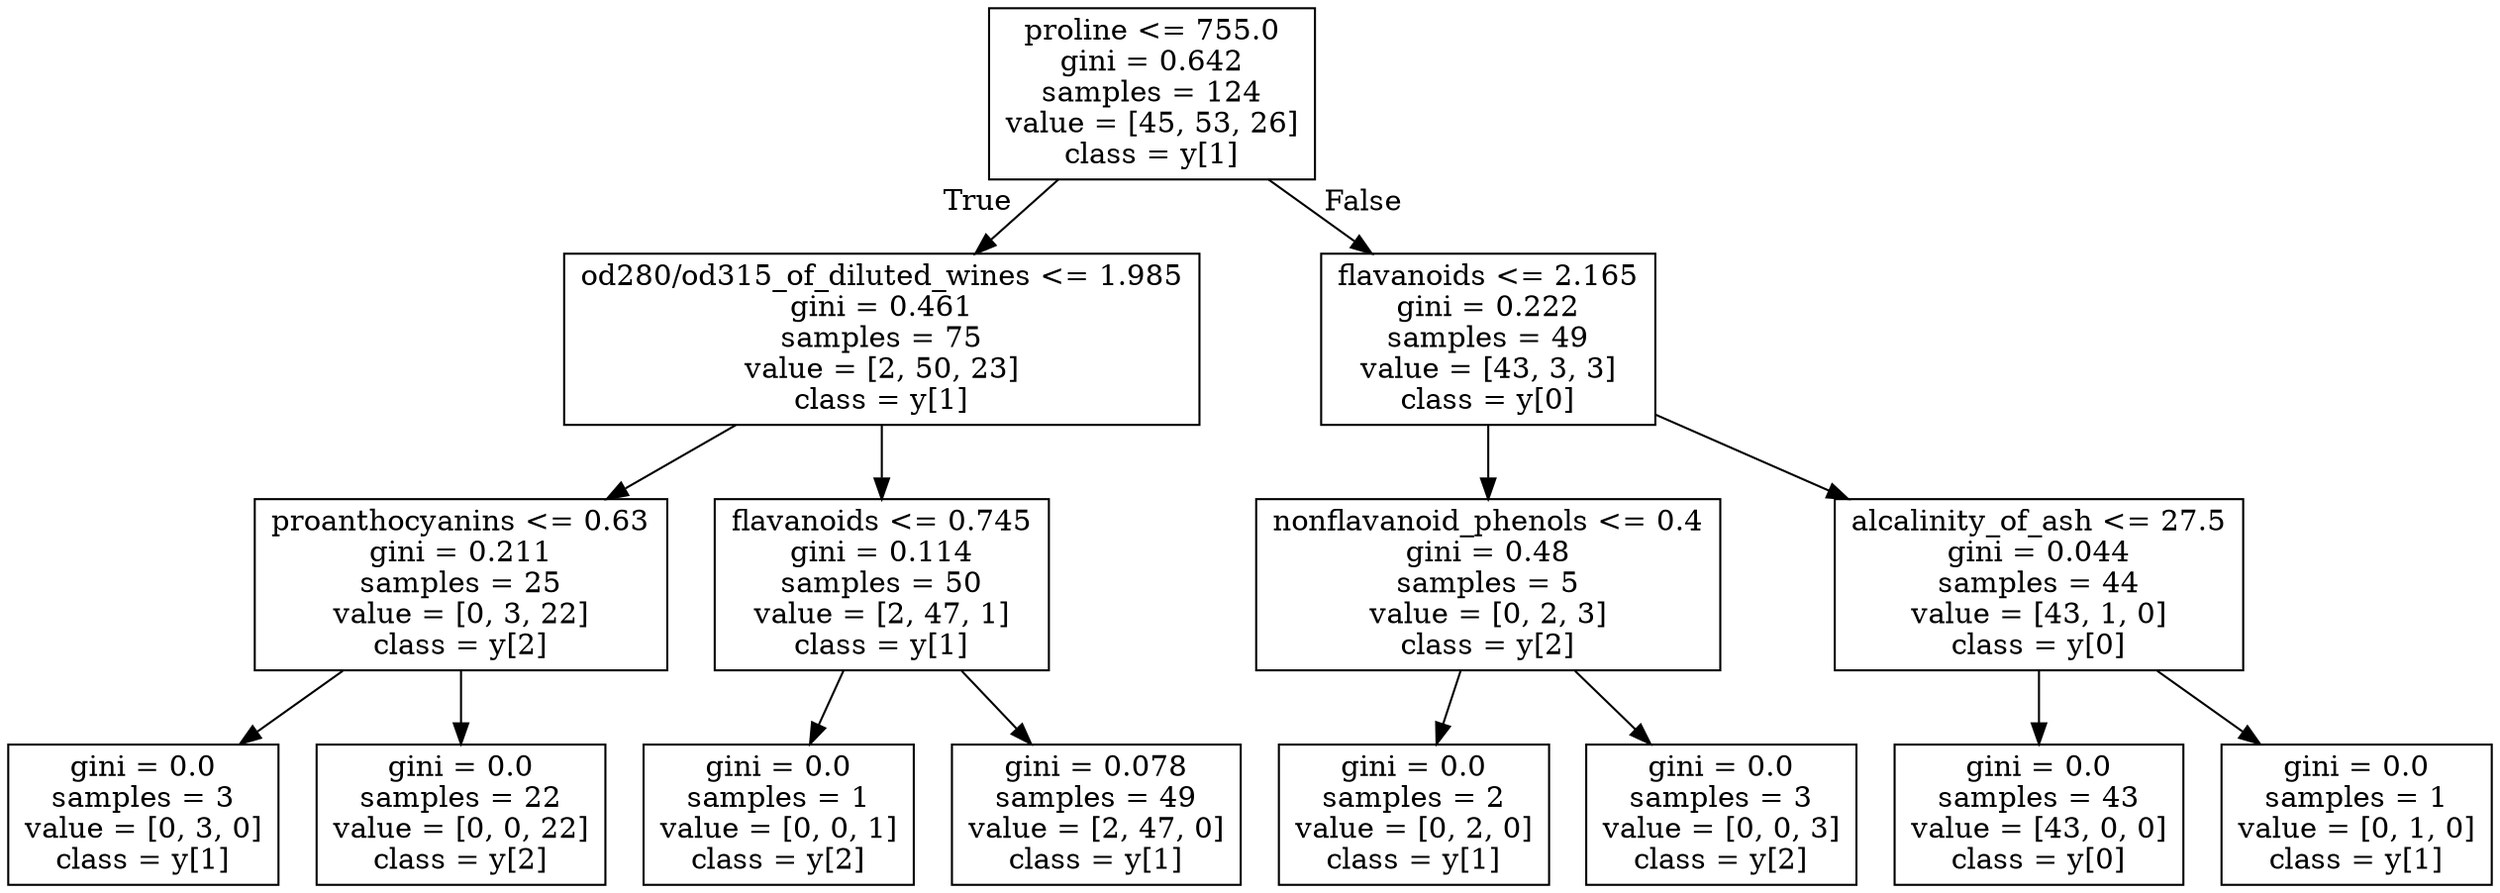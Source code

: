 digraph Tree {
node [shape=box] ;
0 [label="proline <= 755.0\ngini = 0.642\nsamples = 124\nvalue = [45, 53, 26]\nclass = y[1]"] ;
1 [label="od280/od315_of_diluted_wines <= 1.985\ngini = 0.461\nsamples = 75\nvalue = [2, 50, 23]\nclass = y[1]"] ;
0 -> 1 [labeldistance=2.5, labelangle=45, headlabel="True"] ;
2 [label="proanthocyanins <= 0.63\ngini = 0.211\nsamples = 25\nvalue = [0, 3, 22]\nclass = y[2]"] ;
1 -> 2 ;
3 [label="gini = 0.0\nsamples = 3\nvalue = [0, 3, 0]\nclass = y[1]"] ;
2 -> 3 ;
4 [label="gini = 0.0\nsamples = 22\nvalue = [0, 0, 22]\nclass = y[2]"] ;
2 -> 4 ;
5 [label="flavanoids <= 0.745\ngini = 0.114\nsamples = 50\nvalue = [2, 47, 1]\nclass = y[1]"] ;
1 -> 5 ;
6 [label="gini = 0.0\nsamples = 1\nvalue = [0, 0, 1]\nclass = y[2]"] ;
5 -> 6 ;
7 [label="gini = 0.078\nsamples = 49\nvalue = [2, 47, 0]\nclass = y[1]"] ;
5 -> 7 ;
8 [label="flavanoids <= 2.165\ngini = 0.222\nsamples = 49\nvalue = [43, 3, 3]\nclass = y[0]"] ;
0 -> 8 [labeldistance=2.5, labelangle=-45, headlabel="False"] ;
9 [label="nonflavanoid_phenols <= 0.4\ngini = 0.48\nsamples = 5\nvalue = [0, 2, 3]\nclass = y[2]"] ;
8 -> 9 ;
10 [label="gini = 0.0\nsamples = 2\nvalue = [0, 2, 0]\nclass = y[1]"] ;
9 -> 10 ;
11 [label="gini = 0.0\nsamples = 3\nvalue = [0, 0, 3]\nclass = y[2]"] ;
9 -> 11 ;
12 [label="alcalinity_of_ash <= 27.5\ngini = 0.044\nsamples = 44\nvalue = [43, 1, 0]\nclass = y[0]"] ;
8 -> 12 ;
13 [label="gini = 0.0\nsamples = 43\nvalue = [43, 0, 0]\nclass = y[0]"] ;
12 -> 13 ;
14 [label="gini = 0.0\nsamples = 1\nvalue = [0, 1, 0]\nclass = y[1]"] ;
12 -> 14 ;
}